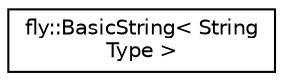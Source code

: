 digraph "Graphical Class Hierarchy"
{
 // LATEX_PDF_SIZE
  edge [fontname="Helvetica",fontsize="10",labelfontname="Helvetica",labelfontsize="10"];
  node [fontname="Helvetica",fontsize="10",shape=record];
  rankdir="LR";
  Node0 [label="fly::BasicString\< String\lType \>",height=0.2,width=0.4,color="black", fillcolor="white", style="filled",URL="$classfly_1_1_basic_string.html",tooltip=" "];
}
